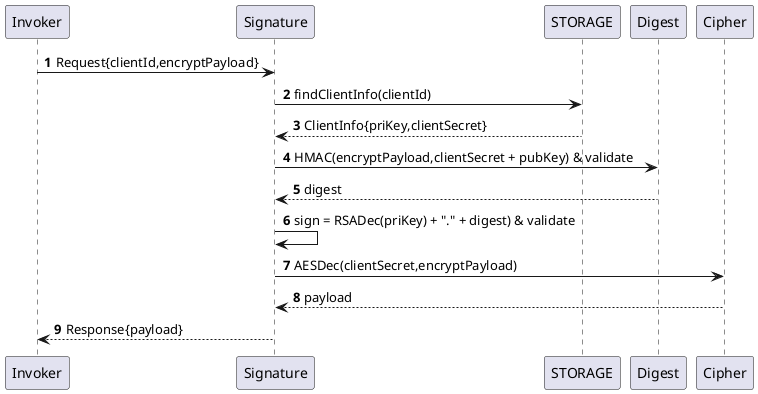 @startuml

autonumber

Invoker -> Signature: Request{clientId,encryptPayload}
Signature -> STORAGE: findClientInfo(clientId)
Signature <-- STORAGE: ClientInfo{priKey,clientSecret}
Signature -> Digest: HMAC(encryptPayload,clientSecret + pubKey) & validate
Signature <-- Digest: digest
Signature -> Signature: sign = RSADec(priKey) + "." + digest) & validate
Signature -> Cipher: AESDec(clientSecret,encryptPayload)
Signature <-- Cipher: payload
Invoker <-- Signature: Response{payload}

@enduml